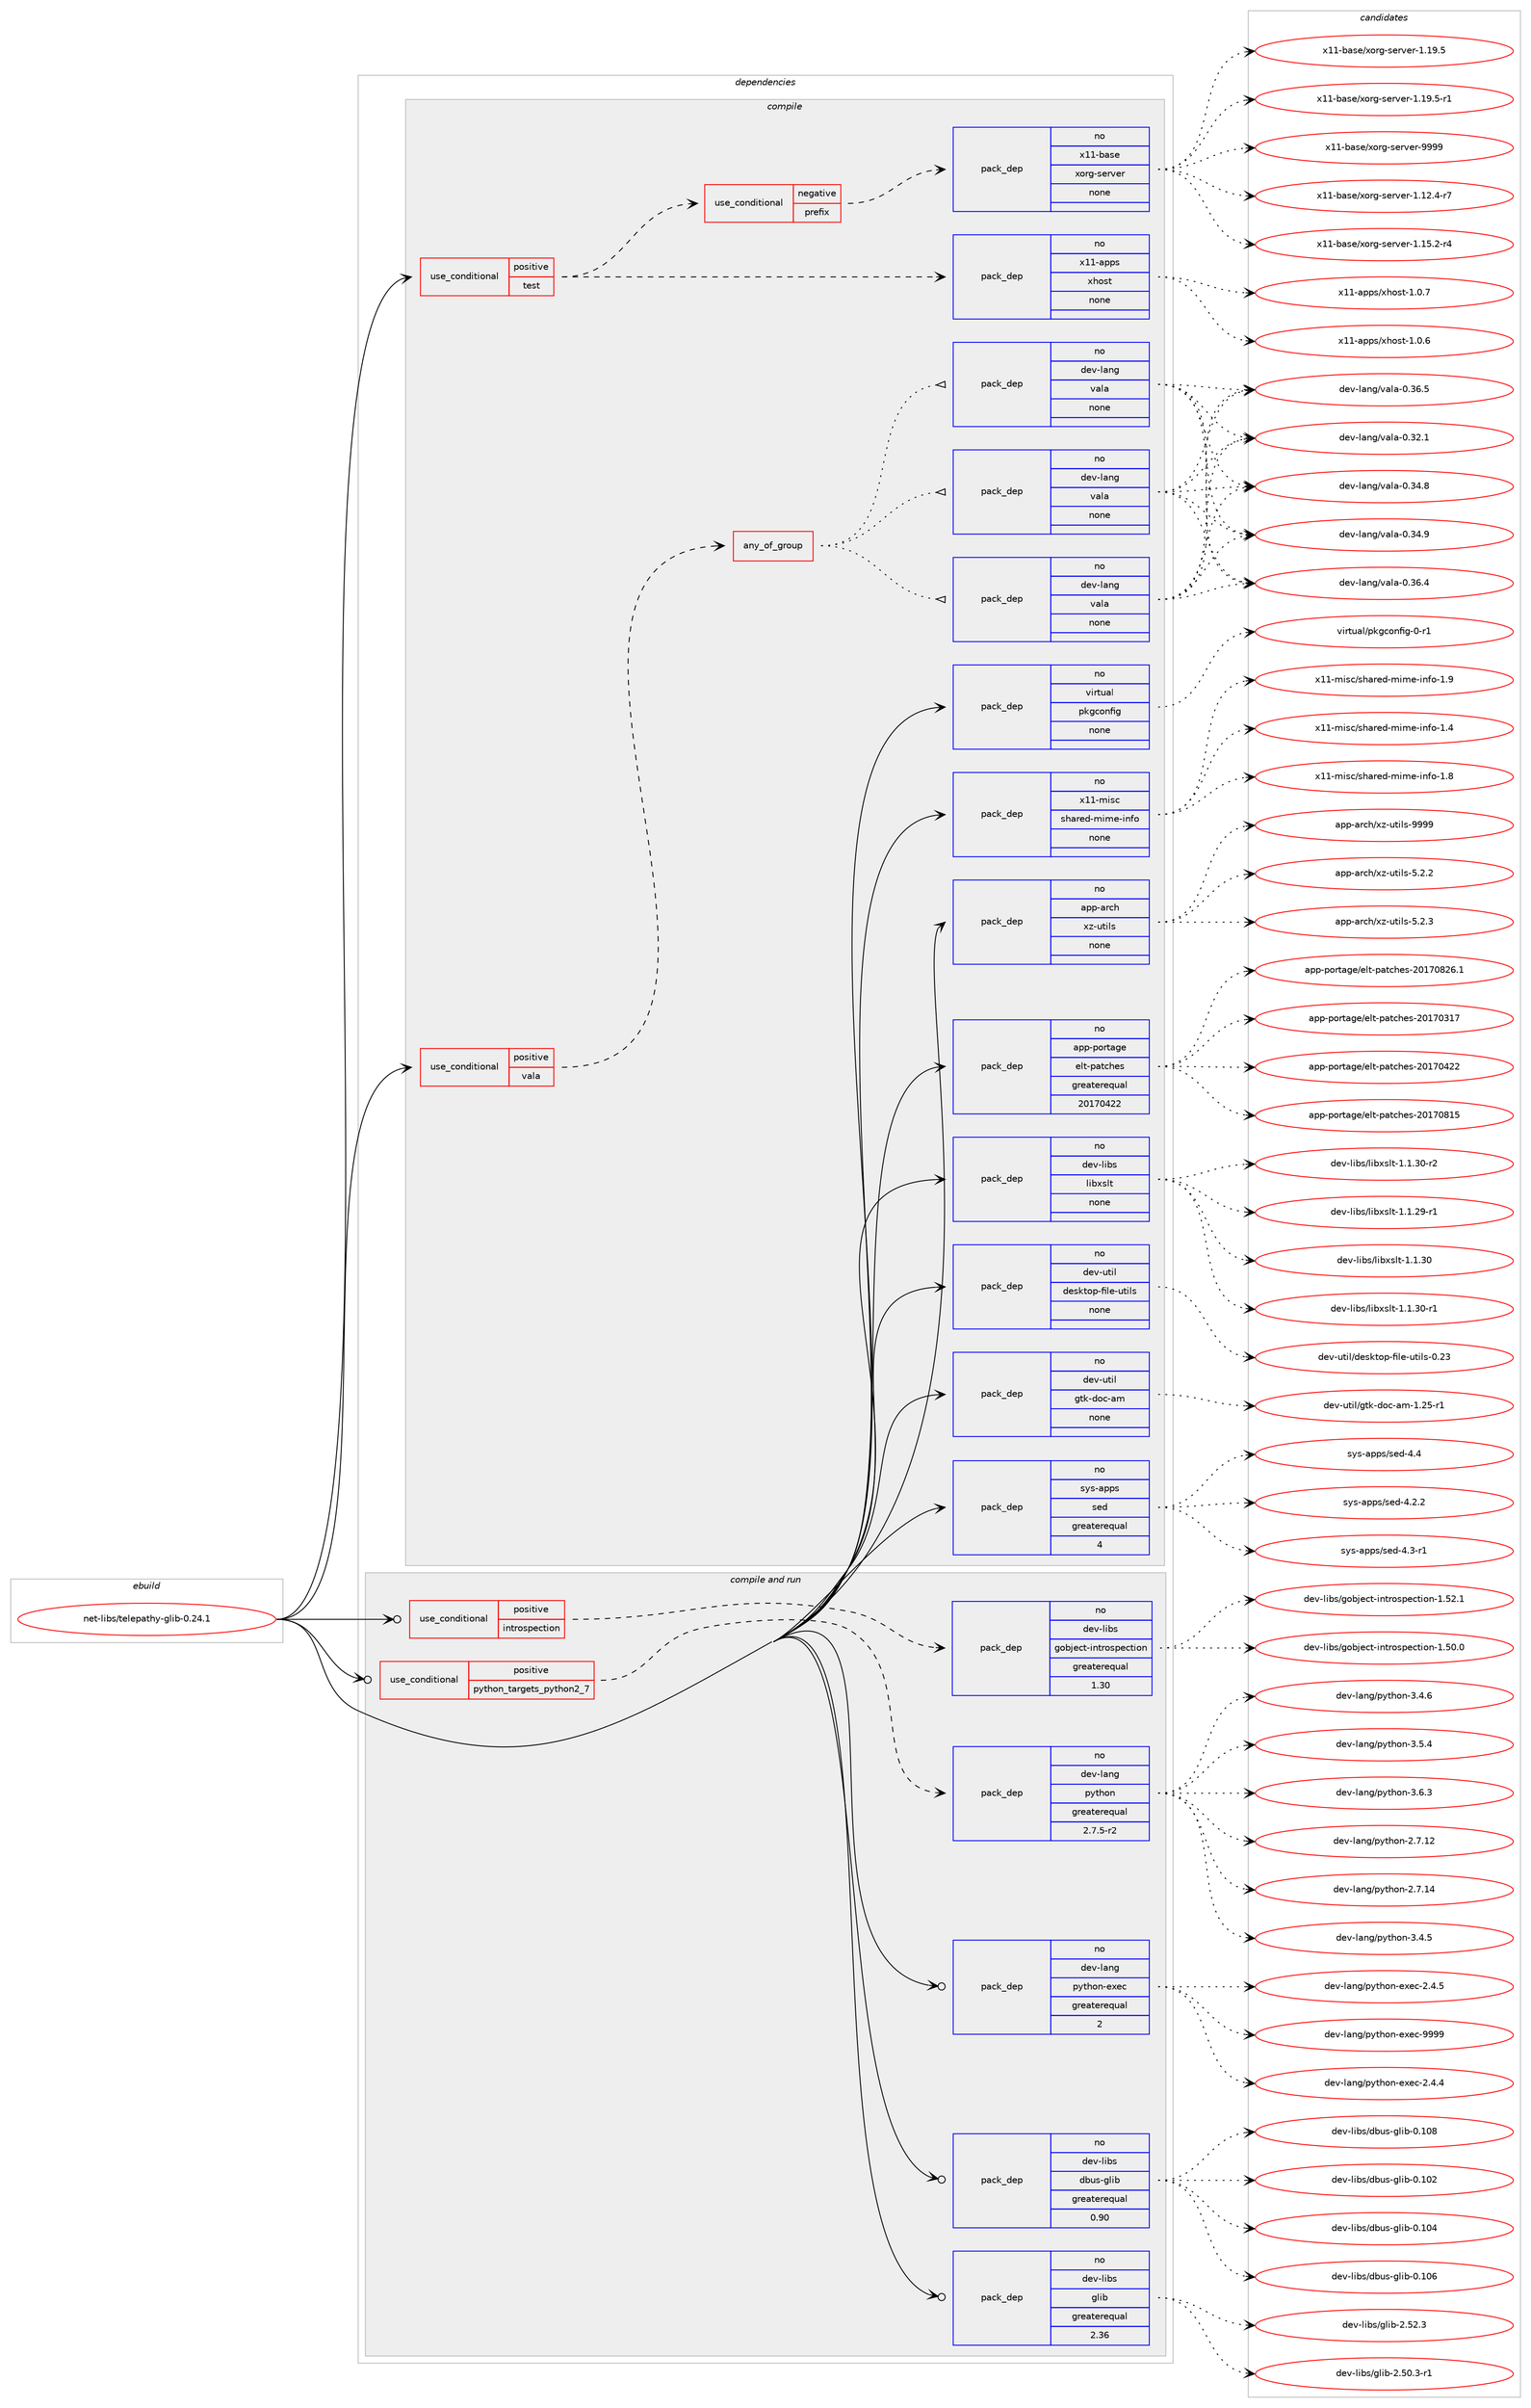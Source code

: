 digraph prolog {

# *************
# Graph options
# *************

newrank=true;
concentrate=true;
compound=true;
graph [rankdir=LR,fontname=Helvetica,fontsize=10,ranksep=1.5];#, ranksep=2.5, nodesep=0.2];
edge  [arrowhead=vee];
node  [fontname=Helvetica,fontsize=10];

# **********
# The ebuild
# **********

subgraph cluster_leftcol {
color=gray;
rank=same;
label=<<i>ebuild</i>>;
id [label="net-libs/telepathy-glib-0.24.1", color=red, width=4, href="../net-libs/telepathy-glib-0.24.1.svg"];
}

# ****************
# The dependencies
# ****************

subgraph cluster_midcol {
color=gray;
label=<<i>dependencies</i>>;
subgraph cluster_compile {
fillcolor="#eeeeee";
style=filled;
label=<<i>compile</i>>;
subgraph cond103793 {
dependency419510 [label=<<TABLE BORDER="0" CELLBORDER="1" CELLSPACING="0" CELLPADDING="4"><TR><TD ROWSPAN="3" CELLPADDING="10">use_conditional</TD></TR><TR><TD>positive</TD></TR><TR><TD>test</TD></TR></TABLE>>, shape=none, color=red];
subgraph cond103794 {
dependency419511 [label=<<TABLE BORDER="0" CELLBORDER="1" CELLSPACING="0" CELLPADDING="4"><TR><TD ROWSPAN="3" CELLPADDING="10">use_conditional</TD></TR><TR><TD>negative</TD></TR><TR><TD>prefix</TD></TR></TABLE>>, shape=none, color=red];
subgraph pack308682 {
dependency419512 [label=<<TABLE BORDER="0" CELLBORDER="1" CELLSPACING="0" CELLPADDING="4" WIDTH="220"><TR><TD ROWSPAN="6" CELLPADDING="30">pack_dep</TD></TR><TR><TD WIDTH="110">no</TD></TR><TR><TD>x11-base</TD></TR><TR><TD>xorg-server</TD></TR><TR><TD>none</TD></TR><TR><TD></TD></TR></TABLE>>, shape=none, color=blue];
}
dependency419511:e -> dependency419512:w [weight=20,style="dashed",arrowhead="vee"];
}
dependency419510:e -> dependency419511:w [weight=20,style="dashed",arrowhead="vee"];
subgraph pack308683 {
dependency419513 [label=<<TABLE BORDER="0" CELLBORDER="1" CELLSPACING="0" CELLPADDING="4" WIDTH="220"><TR><TD ROWSPAN="6" CELLPADDING="30">pack_dep</TD></TR><TR><TD WIDTH="110">no</TD></TR><TR><TD>x11-apps</TD></TR><TR><TD>xhost</TD></TR><TR><TD>none</TD></TR><TR><TD></TD></TR></TABLE>>, shape=none, color=blue];
}
dependency419510:e -> dependency419513:w [weight=20,style="dashed",arrowhead="vee"];
}
id:e -> dependency419510:w [weight=20,style="solid",arrowhead="vee"];
subgraph cond103795 {
dependency419514 [label=<<TABLE BORDER="0" CELLBORDER="1" CELLSPACING="0" CELLPADDING="4"><TR><TD ROWSPAN="3" CELLPADDING="10">use_conditional</TD></TR><TR><TD>positive</TD></TR><TR><TD>vala</TD></TR></TABLE>>, shape=none, color=red];
subgraph any6843 {
dependency419515 [label=<<TABLE BORDER="0" CELLBORDER="1" CELLSPACING="0" CELLPADDING="4"><TR><TD CELLPADDING="10">any_of_group</TD></TR></TABLE>>, shape=none, color=red];subgraph pack308684 {
dependency419516 [label=<<TABLE BORDER="0" CELLBORDER="1" CELLSPACING="0" CELLPADDING="4" WIDTH="220"><TR><TD ROWSPAN="6" CELLPADDING="30">pack_dep</TD></TR><TR><TD WIDTH="110">no</TD></TR><TR><TD>dev-lang</TD></TR><TR><TD>vala</TD></TR><TR><TD>none</TD></TR><TR><TD></TD></TR></TABLE>>, shape=none, color=blue];
}
dependency419515:e -> dependency419516:w [weight=20,style="dotted",arrowhead="oinv"];
subgraph pack308685 {
dependency419517 [label=<<TABLE BORDER="0" CELLBORDER="1" CELLSPACING="0" CELLPADDING="4" WIDTH="220"><TR><TD ROWSPAN="6" CELLPADDING="30">pack_dep</TD></TR><TR><TD WIDTH="110">no</TD></TR><TR><TD>dev-lang</TD></TR><TR><TD>vala</TD></TR><TR><TD>none</TD></TR><TR><TD></TD></TR></TABLE>>, shape=none, color=blue];
}
dependency419515:e -> dependency419517:w [weight=20,style="dotted",arrowhead="oinv"];
subgraph pack308686 {
dependency419518 [label=<<TABLE BORDER="0" CELLBORDER="1" CELLSPACING="0" CELLPADDING="4" WIDTH="220"><TR><TD ROWSPAN="6" CELLPADDING="30">pack_dep</TD></TR><TR><TD WIDTH="110">no</TD></TR><TR><TD>dev-lang</TD></TR><TR><TD>vala</TD></TR><TR><TD>none</TD></TR><TR><TD></TD></TR></TABLE>>, shape=none, color=blue];
}
dependency419515:e -> dependency419518:w [weight=20,style="dotted",arrowhead="oinv"];
}
dependency419514:e -> dependency419515:w [weight=20,style="dashed",arrowhead="vee"];
}
id:e -> dependency419514:w [weight=20,style="solid",arrowhead="vee"];
subgraph pack308687 {
dependency419519 [label=<<TABLE BORDER="0" CELLBORDER="1" CELLSPACING="0" CELLPADDING="4" WIDTH="220"><TR><TD ROWSPAN="6" CELLPADDING="30">pack_dep</TD></TR><TR><TD WIDTH="110">no</TD></TR><TR><TD>app-arch</TD></TR><TR><TD>xz-utils</TD></TR><TR><TD>none</TD></TR><TR><TD></TD></TR></TABLE>>, shape=none, color=blue];
}
id:e -> dependency419519:w [weight=20,style="solid",arrowhead="vee"];
subgraph pack308688 {
dependency419520 [label=<<TABLE BORDER="0" CELLBORDER="1" CELLSPACING="0" CELLPADDING="4" WIDTH="220"><TR><TD ROWSPAN="6" CELLPADDING="30">pack_dep</TD></TR><TR><TD WIDTH="110">no</TD></TR><TR><TD>app-portage</TD></TR><TR><TD>elt-patches</TD></TR><TR><TD>greaterequal</TD></TR><TR><TD>20170422</TD></TR></TABLE>>, shape=none, color=blue];
}
id:e -> dependency419520:w [weight=20,style="solid",arrowhead="vee"];
subgraph pack308689 {
dependency419521 [label=<<TABLE BORDER="0" CELLBORDER="1" CELLSPACING="0" CELLPADDING="4" WIDTH="220"><TR><TD ROWSPAN="6" CELLPADDING="30">pack_dep</TD></TR><TR><TD WIDTH="110">no</TD></TR><TR><TD>dev-libs</TD></TR><TR><TD>libxslt</TD></TR><TR><TD>none</TD></TR><TR><TD></TD></TR></TABLE>>, shape=none, color=blue];
}
id:e -> dependency419521:w [weight=20,style="solid",arrowhead="vee"];
subgraph pack308690 {
dependency419522 [label=<<TABLE BORDER="0" CELLBORDER="1" CELLSPACING="0" CELLPADDING="4" WIDTH="220"><TR><TD ROWSPAN="6" CELLPADDING="30">pack_dep</TD></TR><TR><TD WIDTH="110">no</TD></TR><TR><TD>dev-util</TD></TR><TR><TD>desktop-file-utils</TD></TR><TR><TD>none</TD></TR><TR><TD></TD></TR></TABLE>>, shape=none, color=blue];
}
id:e -> dependency419522:w [weight=20,style="solid",arrowhead="vee"];
subgraph pack308691 {
dependency419523 [label=<<TABLE BORDER="0" CELLBORDER="1" CELLSPACING="0" CELLPADDING="4" WIDTH="220"><TR><TD ROWSPAN="6" CELLPADDING="30">pack_dep</TD></TR><TR><TD WIDTH="110">no</TD></TR><TR><TD>dev-util</TD></TR><TR><TD>gtk-doc-am</TD></TR><TR><TD>none</TD></TR><TR><TD></TD></TR></TABLE>>, shape=none, color=blue];
}
id:e -> dependency419523:w [weight=20,style="solid",arrowhead="vee"];
subgraph pack308692 {
dependency419524 [label=<<TABLE BORDER="0" CELLBORDER="1" CELLSPACING="0" CELLPADDING="4" WIDTH="220"><TR><TD ROWSPAN="6" CELLPADDING="30">pack_dep</TD></TR><TR><TD WIDTH="110">no</TD></TR><TR><TD>sys-apps</TD></TR><TR><TD>sed</TD></TR><TR><TD>greaterequal</TD></TR><TR><TD>4</TD></TR></TABLE>>, shape=none, color=blue];
}
id:e -> dependency419524:w [weight=20,style="solid",arrowhead="vee"];
subgraph pack308693 {
dependency419525 [label=<<TABLE BORDER="0" CELLBORDER="1" CELLSPACING="0" CELLPADDING="4" WIDTH="220"><TR><TD ROWSPAN="6" CELLPADDING="30">pack_dep</TD></TR><TR><TD WIDTH="110">no</TD></TR><TR><TD>virtual</TD></TR><TR><TD>pkgconfig</TD></TR><TR><TD>none</TD></TR><TR><TD></TD></TR></TABLE>>, shape=none, color=blue];
}
id:e -> dependency419525:w [weight=20,style="solid",arrowhead="vee"];
subgraph pack308694 {
dependency419526 [label=<<TABLE BORDER="0" CELLBORDER="1" CELLSPACING="0" CELLPADDING="4" WIDTH="220"><TR><TD ROWSPAN="6" CELLPADDING="30">pack_dep</TD></TR><TR><TD WIDTH="110">no</TD></TR><TR><TD>x11-misc</TD></TR><TR><TD>shared-mime-info</TD></TR><TR><TD>none</TD></TR><TR><TD></TD></TR></TABLE>>, shape=none, color=blue];
}
id:e -> dependency419526:w [weight=20,style="solid",arrowhead="vee"];
}
subgraph cluster_compileandrun {
fillcolor="#eeeeee";
style=filled;
label=<<i>compile and run</i>>;
subgraph cond103796 {
dependency419527 [label=<<TABLE BORDER="0" CELLBORDER="1" CELLSPACING="0" CELLPADDING="4"><TR><TD ROWSPAN="3" CELLPADDING="10">use_conditional</TD></TR><TR><TD>positive</TD></TR><TR><TD>introspection</TD></TR></TABLE>>, shape=none, color=red];
subgraph pack308695 {
dependency419528 [label=<<TABLE BORDER="0" CELLBORDER="1" CELLSPACING="0" CELLPADDING="4" WIDTH="220"><TR><TD ROWSPAN="6" CELLPADDING="30">pack_dep</TD></TR><TR><TD WIDTH="110">no</TD></TR><TR><TD>dev-libs</TD></TR><TR><TD>gobject-introspection</TD></TR><TR><TD>greaterequal</TD></TR><TR><TD>1.30</TD></TR></TABLE>>, shape=none, color=blue];
}
dependency419527:e -> dependency419528:w [weight=20,style="dashed",arrowhead="vee"];
}
id:e -> dependency419527:w [weight=20,style="solid",arrowhead="odotvee"];
subgraph cond103797 {
dependency419529 [label=<<TABLE BORDER="0" CELLBORDER="1" CELLSPACING="0" CELLPADDING="4"><TR><TD ROWSPAN="3" CELLPADDING="10">use_conditional</TD></TR><TR><TD>positive</TD></TR><TR><TD>python_targets_python2_7</TD></TR></TABLE>>, shape=none, color=red];
subgraph pack308696 {
dependency419530 [label=<<TABLE BORDER="0" CELLBORDER="1" CELLSPACING="0" CELLPADDING="4" WIDTH="220"><TR><TD ROWSPAN="6" CELLPADDING="30">pack_dep</TD></TR><TR><TD WIDTH="110">no</TD></TR><TR><TD>dev-lang</TD></TR><TR><TD>python</TD></TR><TR><TD>greaterequal</TD></TR><TR><TD>2.7.5-r2</TD></TR></TABLE>>, shape=none, color=blue];
}
dependency419529:e -> dependency419530:w [weight=20,style="dashed",arrowhead="vee"];
}
id:e -> dependency419529:w [weight=20,style="solid",arrowhead="odotvee"];
subgraph pack308697 {
dependency419531 [label=<<TABLE BORDER="0" CELLBORDER="1" CELLSPACING="0" CELLPADDING="4" WIDTH="220"><TR><TD ROWSPAN="6" CELLPADDING="30">pack_dep</TD></TR><TR><TD WIDTH="110">no</TD></TR><TR><TD>dev-lang</TD></TR><TR><TD>python-exec</TD></TR><TR><TD>greaterequal</TD></TR><TR><TD>2</TD></TR></TABLE>>, shape=none, color=blue];
}
id:e -> dependency419531:w [weight=20,style="solid",arrowhead="odotvee"];
subgraph pack308698 {
dependency419532 [label=<<TABLE BORDER="0" CELLBORDER="1" CELLSPACING="0" CELLPADDING="4" WIDTH="220"><TR><TD ROWSPAN="6" CELLPADDING="30">pack_dep</TD></TR><TR><TD WIDTH="110">no</TD></TR><TR><TD>dev-libs</TD></TR><TR><TD>dbus-glib</TD></TR><TR><TD>greaterequal</TD></TR><TR><TD>0.90</TD></TR></TABLE>>, shape=none, color=blue];
}
id:e -> dependency419532:w [weight=20,style="solid",arrowhead="odotvee"];
subgraph pack308699 {
dependency419533 [label=<<TABLE BORDER="0" CELLBORDER="1" CELLSPACING="0" CELLPADDING="4" WIDTH="220"><TR><TD ROWSPAN="6" CELLPADDING="30">pack_dep</TD></TR><TR><TD WIDTH="110">no</TD></TR><TR><TD>dev-libs</TD></TR><TR><TD>glib</TD></TR><TR><TD>greaterequal</TD></TR><TR><TD>2.36</TD></TR></TABLE>>, shape=none, color=blue];
}
id:e -> dependency419533:w [weight=20,style="solid",arrowhead="odotvee"];
}
subgraph cluster_run {
fillcolor="#eeeeee";
style=filled;
label=<<i>run</i>>;
}
}

# **************
# The candidates
# **************

subgraph cluster_choices {
rank=same;
color=gray;
label=<<i>candidates</i>>;

subgraph choice308682 {
color=black;
nodesep=1;
choice12049494598971151014712011111410345115101114118101114454946495046524511455 [label="x11-base/xorg-server-1.12.4-r7", color=red, width=4,href="../x11-base/xorg-server-1.12.4-r7.svg"];
choice12049494598971151014712011111410345115101114118101114454946495346504511452 [label="x11-base/xorg-server-1.15.2-r4", color=red, width=4,href="../x11-base/xorg-server-1.15.2-r4.svg"];
choice1204949459897115101471201111141034511510111411810111445494649574653 [label="x11-base/xorg-server-1.19.5", color=red, width=4,href="../x11-base/xorg-server-1.19.5.svg"];
choice12049494598971151014712011111410345115101114118101114454946495746534511449 [label="x11-base/xorg-server-1.19.5-r1", color=red, width=4,href="../x11-base/xorg-server-1.19.5-r1.svg"];
choice120494945989711510147120111114103451151011141181011144557575757 [label="x11-base/xorg-server-9999", color=red, width=4,href="../x11-base/xorg-server-9999.svg"];
dependency419512:e -> choice12049494598971151014712011111410345115101114118101114454946495046524511455:w [style=dotted,weight="100"];
dependency419512:e -> choice12049494598971151014712011111410345115101114118101114454946495346504511452:w [style=dotted,weight="100"];
dependency419512:e -> choice1204949459897115101471201111141034511510111411810111445494649574653:w [style=dotted,weight="100"];
dependency419512:e -> choice12049494598971151014712011111410345115101114118101114454946495746534511449:w [style=dotted,weight="100"];
dependency419512:e -> choice120494945989711510147120111114103451151011141181011144557575757:w [style=dotted,weight="100"];
}
subgraph choice308683 {
color=black;
nodesep=1;
choice1204949459711211211547120104111115116454946484654 [label="x11-apps/xhost-1.0.6", color=red, width=4,href="../x11-apps/xhost-1.0.6.svg"];
choice1204949459711211211547120104111115116454946484655 [label="x11-apps/xhost-1.0.7", color=red, width=4,href="../x11-apps/xhost-1.0.7.svg"];
dependency419513:e -> choice1204949459711211211547120104111115116454946484654:w [style=dotted,weight="100"];
dependency419513:e -> choice1204949459711211211547120104111115116454946484655:w [style=dotted,weight="100"];
}
subgraph choice308684 {
color=black;
nodesep=1;
choice100101118451089711010347118971089745484651504649 [label="dev-lang/vala-0.32.1", color=red, width=4,href="../dev-lang/vala-0.32.1.svg"];
choice100101118451089711010347118971089745484651524656 [label="dev-lang/vala-0.34.8", color=red, width=4,href="../dev-lang/vala-0.34.8.svg"];
choice100101118451089711010347118971089745484651524657 [label="dev-lang/vala-0.34.9", color=red, width=4,href="../dev-lang/vala-0.34.9.svg"];
choice100101118451089711010347118971089745484651544652 [label="dev-lang/vala-0.36.4", color=red, width=4,href="../dev-lang/vala-0.36.4.svg"];
choice100101118451089711010347118971089745484651544653 [label="dev-lang/vala-0.36.5", color=red, width=4,href="../dev-lang/vala-0.36.5.svg"];
dependency419516:e -> choice100101118451089711010347118971089745484651504649:w [style=dotted,weight="100"];
dependency419516:e -> choice100101118451089711010347118971089745484651524656:w [style=dotted,weight="100"];
dependency419516:e -> choice100101118451089711010347118971089745484651524657:w [style=dotted,weight="100"];
dependency419516:e -> choice100101118451089711010347118971089745484651544652:w [style=dotted,weight="100"];
dependency419516:e -> choice100101118451089711010347118971089745484651544653:w [style=dotted,weight="100"];
}
subgraph choice308685 {
color=black;
nodesep=1;
choice100101118451089711010347118971089745484651504649 [label="dev-lang/vala-0.32.1", color=red, width=4,href="../dev-lang/vala-0.32.1.svg"];
choice100101118451089711010347118971089745484651524656 [label="dev-lang/vala-0.34.8", color=red, width=4,href="../dev-lang/vala-0.34.8.svg"];
choice100101118451089711010347118971089745484651524657 [label="dev-lang/vala-0.34.9", color=red, width=4,href="../dev-lang/vala-0.34.9.svg"];
choice100101118451089711010347118971089745484651544652 [label="dev-lang/vala-0.36.4", color=red, width=4,href="../dev-lang/vala-0.36.4.svg"];
choice100101118451089711010347118971089745484651544653 [label="dev-lang/vala-0.36.5", color=red, width=4,href="../dev-lang/vala-0.36.5.svg"];
dependency419517:e -> choice100101118451089711010347118971089745484651504649:w [style=dotted,weight="100"];
dependency419517:e -> choice100101118451089711010347118971089745484651524656:w [style=dotted,weight="100"];
dependency419517:e -> choice100101118451089711010347118971089745484651524657:w [style=dotted,weight="100"];
dependency419517:e -> choice100101118451089711010347118971089745484651544652:w [style=dotted,weight="100"];
dependency419517:e -> choice100101118451089711010347118971089745484651544653:w [style=dotted,weight="100"];
}
subgraph choice308686 {
color=black;
nodesep=1;
choice100101118451089711010347118971089745484651504649 [label="dev-lang/vala-0.32.1", color=red, width=4,href="../dev-lang/vala-0.32.1.svg"];
choice100101118451089711010347118971089745484651524656 [label="dev-lang/vala-0.34.8", color=red, width=4,href="../dev-lang/vala-0.34.8.svg"];
choice100101118451089711010347118971089745484651524657 [label="dev-lang/vala-0.34.9", color=red, width=4,href="../dev-lang/vala-0.34.9.svg"];
choice100101118451089711010347118971089745484651544652 [label="dev-lang/vala-0.36.4", color=red, width=4,href="../dev-lang/vala-0.36.4.svg"];
choice100101118451089711010347118971089745484651544653 [label="dev-lang/vala-0.36.5", color=red, width=4,href="../dev-lang/vala-0.36.5.svg"];
dependency419518:e -> choice100101118451089711010347118971089745484651504649:w [style=dotted,weight="100"];
dependency419518:e -> choice100101118451089711010347118971089745484651524656:w [style=dotted,weight="100"];
dependency419518:e -> choice100101118451089711010347118971089745484651524657:w [style=dotted,weight="100"];
dependency419518:e -> choice100101118451089711010347118971089745484651544652:w [style=dotted,weight="100"];
dependency419518:e -> choice100101118451089711010347118971089745484651544653:w [style=dotted,weight="100"];
}
subgraph choice308687 {
color=black;
nodesep=1;
choice971121124597114991044712012245117116105108115455346504650 [label="app-arch/xz-utils-5.2.2", color=red, width=4,href="../app-arch/xz-utils-5.2.2.svg"];
choice971121124597114991044712012245117116105108115455346504651 [label="app-arch/xz-utils-5.2.3", color=red, width=4,href="../app-arch/xz-utils-5.2.3.svg"];
choice9711211245971149910447120122451171161051081154557575757 [label="app-arch/xz-utils-9999", color=red, width=4,href="../app-arch/xz-utils-9999.svg"];
dependency419519:e -> choice971121124597114991044712012245117116105108115455346504650:w [style=dotted,weight="100"];
dependency419519:e -> choice971121124597114991044712012245117116105108115455346504651:w [style=dotted,weight="100"];
dependency419519:e -> choice9711211245971149910447120122451171161051081154557575757:w [style=dotted,weight="100"];
}
subgraph choice308688 {
color=black;
nodesep=1;
choice97112112451121111141169710310147101108116451129711699104101115455048495548514955 [label="app-portage/elt-patches-20170317", color=red, width=4,href="../app-portage/elt-patches-20170317.svg"];
choice97112112451121111141169710310147101108116451129711699104101115455048495548525050 [label="app-portage/elt-patches-20170422", color=red, width=4,href="../app-portage/elt-patches-20170422.svg"];
choice97112112451121111141169710310147101108116451129711699104101115455048495548564953 [label="app-portage/elt-patches-20170815", color=red, width=4,href="../app-portage/elt-patches-20170815.svg"];
choice971121124511211111411697103101471011081164511297116991041011154550484955485650544649 [label="app-portage/elt-patches-20170826.1", color=red, width=4,href="../app-portage/elt-patches-20170826.1.svg"];
dependency419520:e -> choice97112112451121111141169710310147101108116451129711699104101115455048495548514955:w [style=dotted,weight="100"];
dependency419520:e -> choice97112112451121111141169710310147101108116451129711699104101115455048495548525050:w [style=dotted,weight="100"];
dependency419520:e -> choice97112112451121111141169710310147101108116451129711699104101115455048495548564953:w [style=dotted,weight="100"];
dependency419520:e -> choice971121124511211111411697103101471011081164511297116991041011154550484955485650544649:w [style=dotted,weight="100"];
}
subgraph choice308689 {
color=black;
nodesep=1;
choice10010111845108105981154710810598120115108116454946494650574511449 [label="dev-libs/libxslt-1.1.29-r1", color=red, width=4,href="../dev-libs/libxslt-1.1.29-r1.svg"];
choice1001011184510810598115471081059812011510811645494649465148 [label="dev-libs/libxslt-1.1.30", color=red, width=4,href="../dev-libs/libxslt-1.1.30.svg"];
choice10010111845108105981154710810598120115108116454946494651484511449 [label="dev-libs/libxslt-1.1.30-r1", color=red, width=4,href="../dev-libs/libxslt-1.1.30-r1.svg"];
choice10010111845108105981154710810598120115108116454946494651484511450 [label="dev-libs/libxslt-1.1.30-r2", color=red, width=4,href="../dev-libs/libxslt-1.1.30-r2.svg"];
dependency419521:e -> choice10010111845108105981154710810598120115108116454946494650574511449:w [style=dotted,weight="100"];
dependency419521:e -> choice1001011184510810598115471081059812011510811645494649465148:w [style=dotted,weight="100"];
dependency419521:e -> choice10010111845108105981154710810598120115108116454946494651484511449:w [style=dotted,weight="100"];
dependency419521:e -> choice10010111845108105981154710810598120115108116454946494651484511450:w [style=dotted,weight="100"];
}
subgraph choice308690 {
color=black;
nodesep=1;
choice100101118451171161051084710010111510711611111245102105108101451171161051081154548465051 [label="dev-util/desktop-file-utils-0.23", color=red, width=4,href="../dev-util/desktop-file-utils-0.23.svg"];
dependency419522:e -> choice100101118451171161051084710010111510711611111245102105108101451171161051081154548465051:w [style=dotted,weight="100"];
}
subgraph choice308691 {
color=black;
nodesep=1;
choice10010111845117116105108471031161074510011199459710945494650534511449 [label="dev-util/gtk-doc-am-1.25-r1", color=red, width=4,href="../dev-util/gtk-doc-am-1.25-r1.svg"];
dependency419523:e -> choice10010111845117116105108471031161074510011199459710945494650534511449:w [style=dotted,weight="100"];
}
subgraph choice308692 {
color=black;
nodesep=1;
choice115121115459711211211547115101100455246504650 [label="sys-apps/sed-4.2.2", color=red, width=4,href="../sys-apps/sed-4.2.2.svg"];
choice115121115459711211211547115101100455246514511449 [label="sys-apps/sed-4.3-r1", color=red, width=4,href="../sys-apps/sed-4.3-r1.svg"];
choice11512111545971121121154711510110045524652 [label="sys-apps/sed-4.4", color=red, width=4,href="../sys-apps/sed-4.4.svg"];
dependency419524:e -> choice115121115459711211211547115101100455246504650:w [style=dotted,weight="100"];
dependency419524:e -> choice115121115459711211211547115101100455246514511449:w [style=dotted,weight="100"];
dependency419524:e -> choice11512111545971121121154711510110045524652:w [style=dotted,weight="100"];
}
subgraph choice308693 {
color=black;
nodesep=1;
choice11810511411611797108471121071039911111010210510345484511449 [label="virtual/pkgconfig-0-r1", color=red, width=4,href="../virtual/pkgconfig-0-r1.svg"];
dependency419525:e -> choice11810511411611797108471121071039911111010210510345484511449:w [style=dotted,weight="100"];
}
subgraph choice308694 {
color=black;
nodesep=1;
choice120494945109105115994711510497114101100451091051091014510511010211145494652 [label="x11-misc/shared-mime-info-1.4", color=red, width=4,href="../x11-misc/shared-mime-info-1.4.svg"];
choice120494945109105115994711510497114101100451091051091014510511010211145494656 [label="x11-misc/shared-mime-info-1.8", color=red, width=4,href="../x11-misc/shared-mime-info-1.8.svg"];
choice120494945109105115994711510497114101100451091051091014510511010211145494657 [label="x11-misc/shared-mime-info-1.9", color=red, width=4,href="../x11-misc/shared-mime-info-1.9.svg"];
dependency419526:e -> choice120494945109105115994711510497114101100451091051091014510511010211145494652:w [style=dotted,weight="100"];
dependency419526:e -> choice120494945109105115994711510497114101100451091051091014510511010211145494656:w [style=dotted,weight="100"];
dependency419526:e -> choice120494945109105115994711510497114101100451091051091014510511010211145494657:w [style=dotted,weight="100"];
}
subgraph choice308695 {
color=black;
nodesep=1;
choice1001011184510810598115471031119810610199116451051101161141111151121019911610511111045494653484648 [label="dev-libs/gobject-introspection-1.50.0", color=red, width=4,href="../dev-libs/gobject-introspection-1.50.0.svg"];
choice1001011184510810598115471031119810610199116451051101161141111151121019911610511111045494653504649 [label="dev-libs/gobject-introspection-1.52.1", color=red, width=4,href="../dev-libs/gobject-introspection-1.52.1.svg"];
dependency419528:e -> choice1001011184510810598115471031119810610199116451051101161141111151121019911610511111045494653484648:w [style=dotted,weight="100"];
dependency419528:e -> choice1001011184510810598115471031119810610199116451051101161141111151121019911610511111045494653504649:w [style=dotted,weight="100"];
}
subgraph choice308696 {
color=black;
nodesep=1;
choice10010111845108971101034711212111610411111045504655464950 [label="dev-lang/python-2.7.12", color=red, width=4,href="../dev-lang/python-2.7.12.svg"];
choice10010111845108971101034711212111610411111045504655464952 [label="dev-lang/python-2.7.14", color=red, width=4,href="../dev-lang/python-2.7.14.svg"];
choice100101118451089711010347112121116104111110455146524653 [label="dev-lang/python-3.4.5", color=red, width=4,href="../dev-lang/python-3.4.5.svg"];
choice100101118451089711010347112121116104111110455146524654 [label="dev-lang/python-3.4.6", color=red, width=4,href="../dev-lang/python-3.4.6.svg"];
choice100101118451089711010347112121116104111110455146534652 [label="dev-lang/python-3.5.4", color=red, width=4,href="../dev-lang/python-3.5.4.svg"];
choice100101118451089711010347112121116104111110455146544651 [label="dev-lang/python-3.6.3", color=red, width=4,href="../dev-lang/python-3.6.3.svg"];
dependency419530:e -> choice10010111845108971101034711212111610411111045504655464950:w [style=dotted,weight="100"];
dependency419530:e -> choice10010111845108971101034711212111610411111045504655464952:w [style=dotted,weight="100"];
dependency419530:e -> choice100101118451089711010347112121116104111110455146524653:w [style=dotted,weight="100"];
dependency419530:e -> choice100101118451089711010347112121116104111110455146524654:w [style=dotted,weight="100"];
dependency419530:e -> choice100101118451089711010347112121116104111110455146534652:w [style=dotted,weight="100"];
dependency419530:e -> choice100101118451089711010347112121116104111110455146544651:w [style=dotted,weight="100"];
}
subgraph choice308697 {
color=black;
nodesep=1;
choice1001011184510897110103471121211161041111104510112010199455046524652 [label="dev-lang/python-exec-2.4.4", color=red, width=4,href="../dev-lang/python-exec-2.4.4.svg"];
choice1001011184510897110103471121211161041111104510112010199455046524653 [label="dev-lang/python-exec-2.4.5", color=red, width=4,href="../dev-lang/python-exec-2.4.5.svg"];
choice10010111845108971101034711212111610411111045101120101994557575757 [label="dev-lang/python-exec-9999", color=red, width=4,href="../dev-lang/python-exec-9999.svg"];
dependency419531:e -> choice1001011184510897110103471121211161041111104510112010199455046524652:w [style=dotted,weight="100"];
dependency419531:e -> choice1001011184510897110103471121211161041111104510112010199455046524653:w [style=dotted,weight="100"];
dependency419531:e -> choice10010111845108971101034711212111610411111045101120101994557575757:w [style=dotted,weight="100"];
}
subgraph choice308698 {
color=black;
nodesep=1;
choice100101118451081059811547100981171154510310810598454846494850 [label="dev-libs/dbus-glib-0.102", color=red, width=4,href="../dev-libs/dbus-glib-0.102.svg"];
choice100101118451081059811547100981171154510310810598454846494852 [label="dev-libs/dbus-glib-0.104", color=red, width=4,href="../dev-libs/dbus-glib-0.104.svg"];
choice100101118451081059811547100981171154510310810598454846494854 [label="dev-libs/dbus-glib-0.106", color=red, width=4,href="../dev-libs/dbus-glib-0.106.svg"];
choice100101118451081059811547100981171154510310810598454846494856 [label="dev-libs/dbus-glib-0.108", color=red, width=4,href="../dev-libs/dbus-glib-0.108.svg"];
dependency419532:e -> choice100101118451081059811547100981171154510310810598454846494850:w [style=dotted,weight="100"];
dependency419532:e -> choice100101118451081059811547100981171154510310810598454846494852:w [style=dotted,weight="100"];
dependency419532:e -> choice100101118451081059811547100981171154510310810598454846494854:w [style=dotted,weight="100"];
dependency419532:e -> choice100101118451081059811547100981171154510310810598454846494856:w [style=dotted,weight="100"];
}
subgraph choice308699 {
color=black;
nodesep=1;
choice10010111845108105981154710310810598455046534846514511449 [label="dev-libs/glib-2.50.3-r1", color=red, width=4,href="../dev-libs/glib-2.50.3-r1.svg"];
choice1001011184510810598115471031081059845504653504651 [label="dev-libs/glib-2.52.3", color=red, width=4,href="../dev-libs/glib-2.52.3.svg"];
dependency419533:e -> choice10010111845108105981154710310810598455046534846514511449:w [style=dotted,weight="100"];
dependency419533:e -> choice1001011184510810598115471031081059845504653504651:w [style=dotted,weight="100"];
}
}

}
